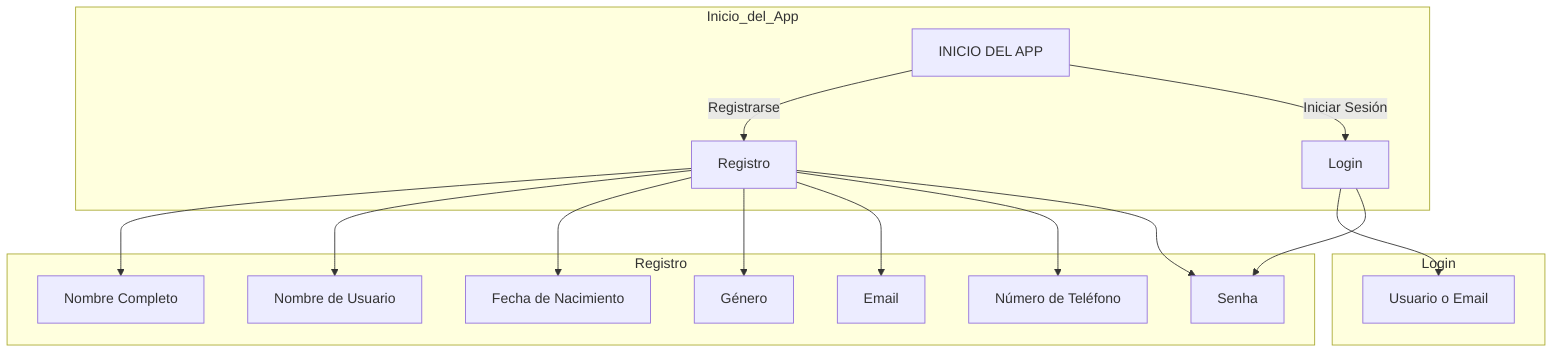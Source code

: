 graph TD

subgraph Inicio_del_App
  A[INICIO DEL APP]
  A --> |Registrarse| B[Registro]
  A --> |Iniciar Sesión| C[Login]
end

subgraph Registro
  B --> Nome_Completo[Nombre Completo]
  B --> Nome_de_Usuario[Nombre de Usuario]
  B --> Data_de_Nascimento[Fecha de Nacimiento]
  B --> Género
  B --> Email
  B --> Número_de_Telefone[Número de Teléfono]
  B --> Senha
end

subgraph Login
  C --> Usuario_Email[Usuario o Email]
  C --> Senha
end